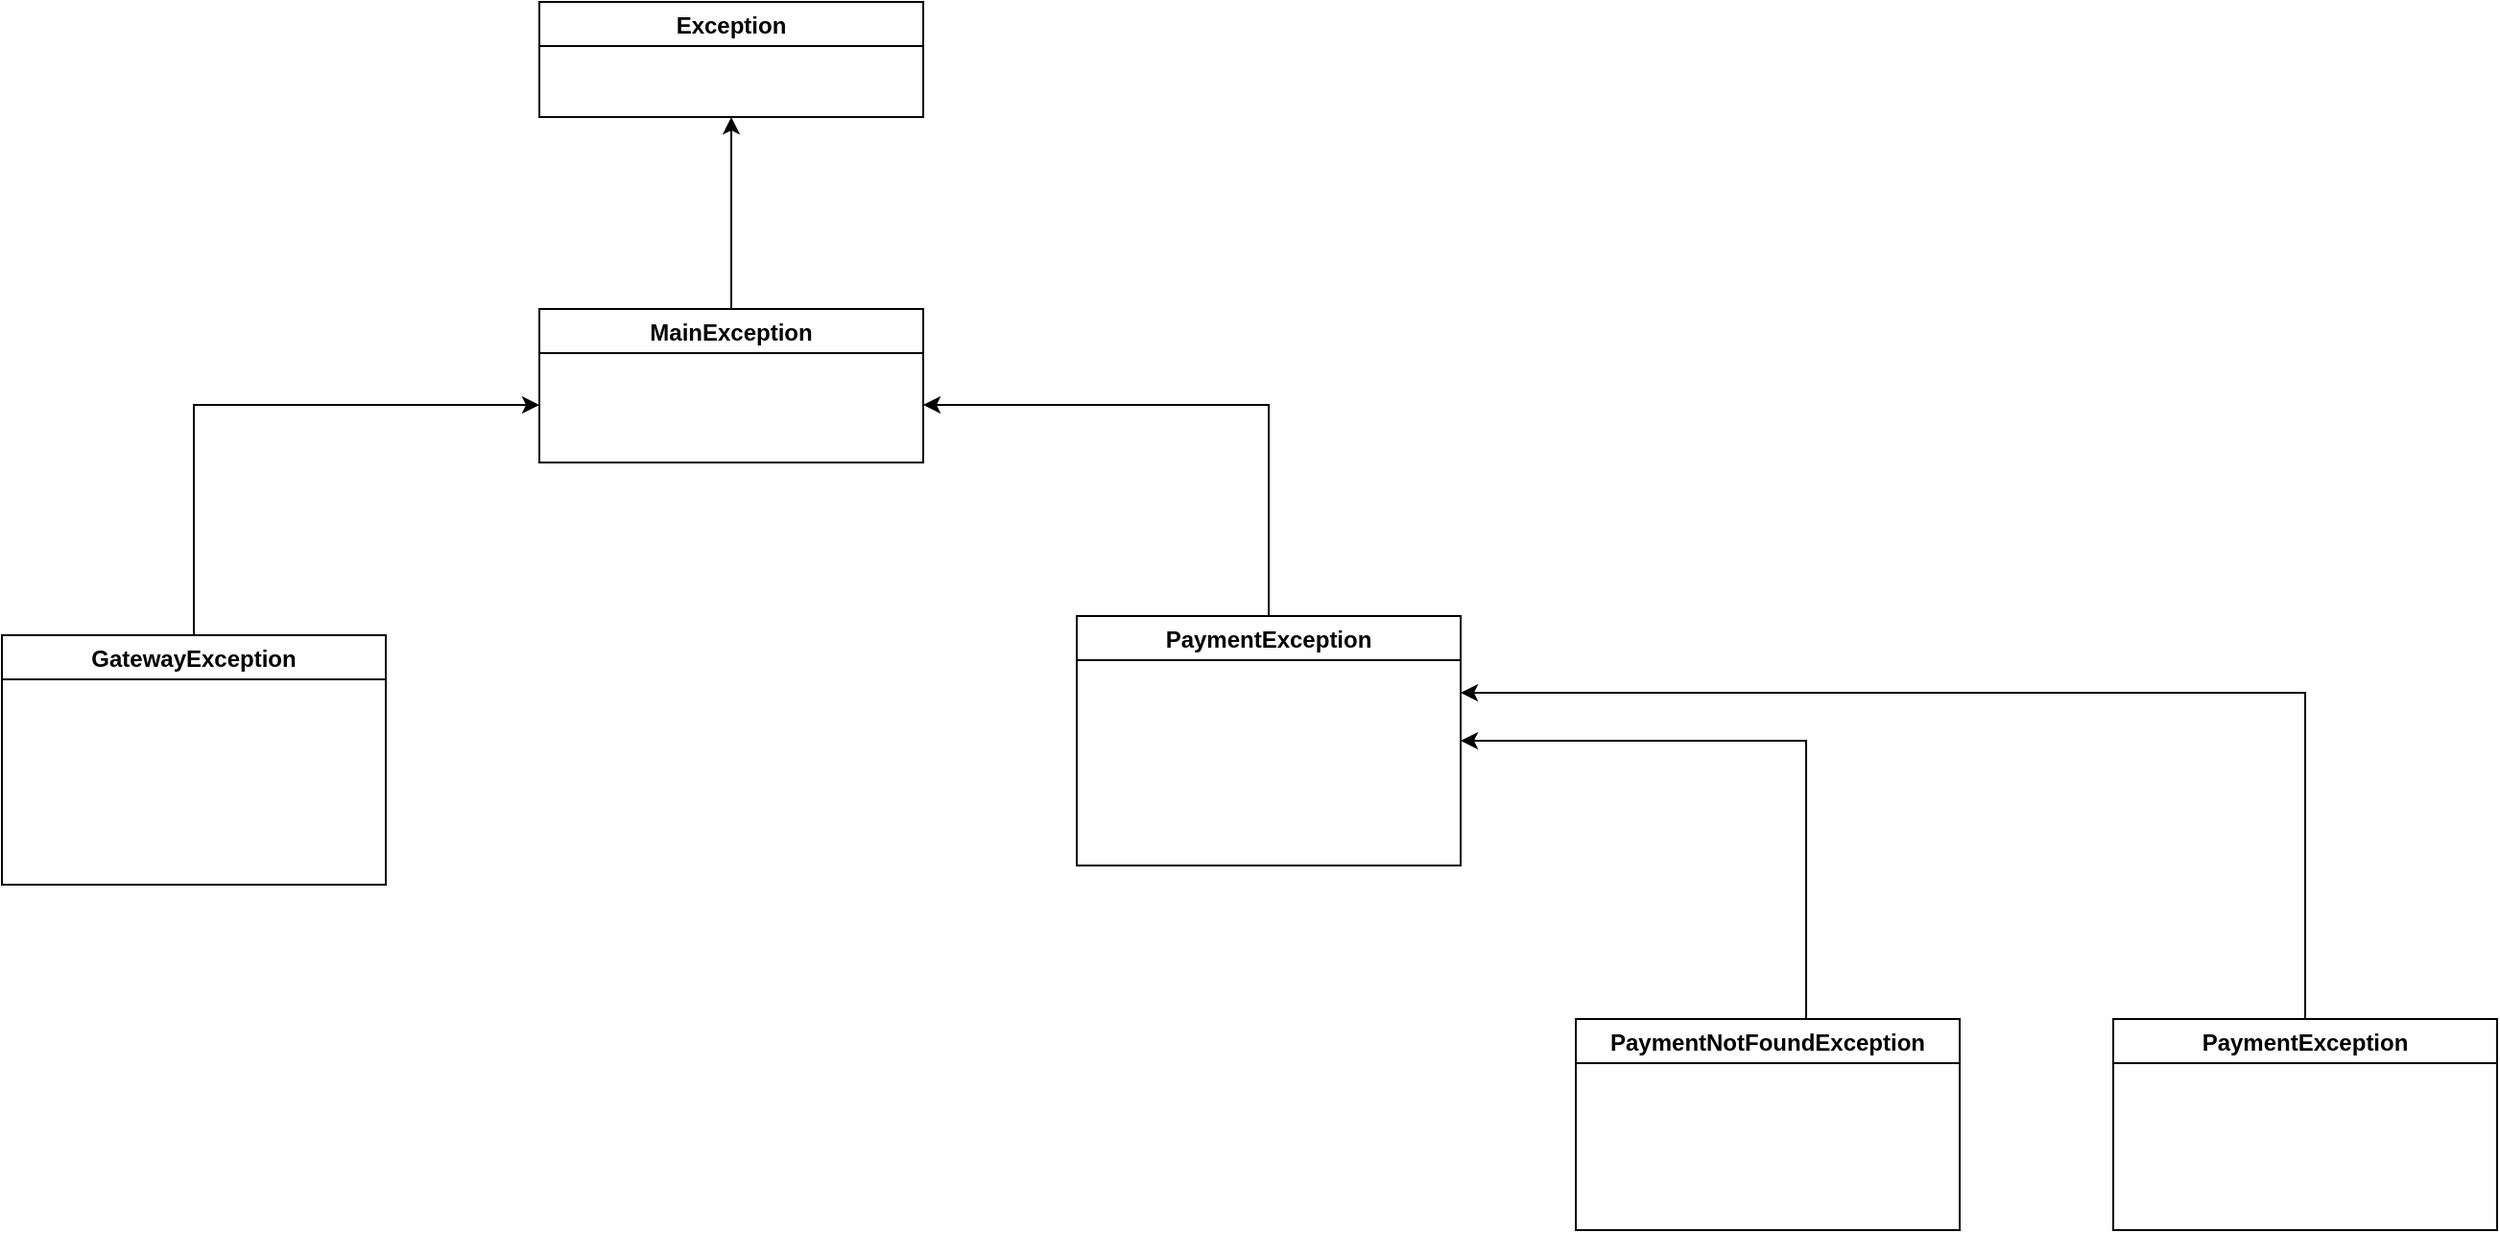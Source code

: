 <mxfile version="16.6.0" type="github">
  <diagram id="F2fTpCa3_TIqwmdzorcZ" name="Page-1">
    <mxGraphModel dx="1354" dy="793" grid="1" gridSize="10" guides="1" tooltips="1" connect="1" arrows="1" fold="1" page="1" pageScale="1" pageWidth="850" pageHeight="1100" math="0" shadow="0">
      <root>
        <mxCell id="0" />
        <mxCell id="1" parent="0" />
        <mxCell id="9bBv2vQjrmbT0s0uy5_B-2" value="Exception" style="swimlane;" vertex="1" parent="1">
          <mxGeometry x="380" y="110" width="200" height="60" as="geometry" />
        </mxCell>
        <mxCell id="9bBv2vQjrmbT0s0uy5_B-4" style="edgeStyle=orthogonalEdgeStyle;rounded=0;orthogonalLoop=1;jettySize=auto;html=1;entryX=0.5;entryY=1;entryDx=0;entryDy=0;" edge="1" parent="1" source="9bBv2vQjrmbT0s0uy5_B-3" target="9bBv2vQjrmbT0s0uy5_B-2">
          <mxGeometry relative="1" as="geometry" />
        </mxCell>
        <mxCell id="9bBv2vQjrmbT0s0uy5_B-3" value="MainException" style="swimlane;" vertex="1" parent="1">
          <mxGeometry x="380" y="270" width="200" height="80" as="geometry" />
        </mxCell>
        <mxCell id="9bBv2vQjrmbT0s0uy5_B-7" style="edgeStyle=orthogonalEdgeStyle;rounded=0;orthogonalLoop=1;jettySize=auto;html=1;" edge="1" parent="1" source="9bBv2vQjrmbT0s0uy5_B-5">
          <mxGeometry relative="1" as="geometry">
            <mxPoint x="380" y="320" as="targetPoint" />
            <Array as="points">
              <mxPoint x="200" y="320" />
              <mxPoint x="380" y="320" />
            </Array>
          </mxGeometry>
        </mxCell>
        <mxCell id="9bBv2vQjrmbT0s0uy5_B-5" value="GatewayException" style="swimlane;" vertex="1" parent="1">
          <mxGeometry x="100" y="440" width="200" height="130" as="geometry" />
        </mxCell>
        <mxCell id="9bBv2vQjrmbT0s0uy5_B-8" style="edgeStyle=orthogonalEdgeStyle;rounded=0;orthogonalLoop=1;jettySize=auto;html=1;" edge="1" parent="1" source="9bBv2vQjrmbT0s0uy5_B-6">
          <mxGeometry relative="1" as="geometry">
            <mxPoint x="580" y="320" as="targetPoint" />
            <Array as="points">
              <mxPoint x="760" y="320" />
            </Array>
          </mxGeometry>
        </mxCell>
        <mxCell id="9bBv2vQjrmbT0s0uy5_B-6" value="PaymentException" style="swimlane;" vertex="1" parent="1">
          <mxGeometry x="660" y="430" width="200" height="130" as="geometry" />
        </mxCell>
        <mxCell id="9bBv2vQjrmbT0s0uy5_B-16" style="edgeStyle=orthogonalEdgeStyle;rounded=0;orthogonalLoop=1;jettySize=auto;html=1;" edge="1" parent="1" source="9bBv2vQjrmbT0s0uy5_B-10">
          <mxGeometry relative="1" as="geometry">
            <mxPoint x="860" y="495" as="targetPoint" />
            <Array as="points">
              <mxPoint x="1040" y="495" />
            </Array>
          </mxGeometry>
        </mxCell>
        <mxCell id="9bBv2vQjrmbT0s0uy5_B-10" value="PaymentNotFoundException" style="swimlane;" vertex="1" parent="1">
          <mxGeometry x="920" y="640" width="200" height="110" as="geometry" />
        </mxCell>
        <mxCell id="9bBv2vQjrmbT0s0uy5_B-17" style="edgeStyle=orthogonalEdgeStyle;rounded=0;orthogonalLoop=1;jettySize=auto;html=1;" edge="1" parent="1" source="9bBv2vQjrmbT0s0uy5_B-15">
          <mxGeometry relative="1" as="geometry">
            <mxPoint x="860" y="470" as="targetPoint" />
            <Array as="points">
              <mxPoint x="1300" y="470" />
              <mxPoint x="860" y="470" />
            </Array>
          </mxGeometry>
        </mxCell>
        <mxCell id="9bBv2vQjrmbT0s0uy5_B-15" value="PaymentException" style="swimlane;" vertex="1" parent="1">
          <mxGeometry x="1200" y="640" width="200" height="110" as="geometry" />
        </mxCell>
      </root>
    </mxGraphModel>
  </diagram>
</mxfile>
